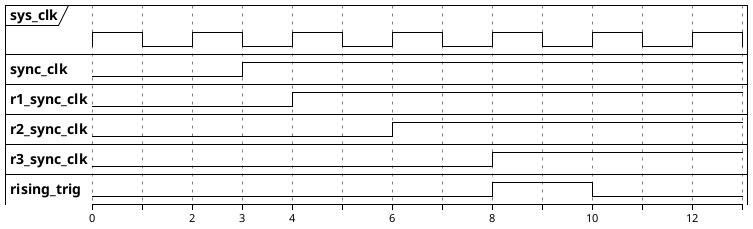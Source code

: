 @startuml
!theme plain

clock "sys_clk" as clk with period 2
binary "sync_clk" as sync_clk
binary "r1_sync_clk" as r1_sync_clk
binary "r2_sync_clk" as r2_sync_clk
binary "r3_sync_clk" as r3_sync_clk
binary "rising_trig" as rising_trig

@0

@3
sync_clk is High

@4
r1_sync_clk is High

@6
r2_sync_clk is High

@8
r3_sync_clk is High
rising_trig is High

@10
rising_trig is Low

@12

@enduml
